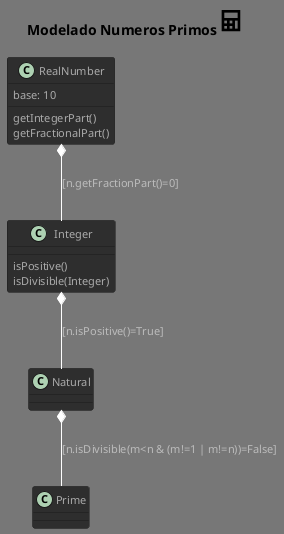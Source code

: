 @startuml PrimeNumber

!theme reddress-darkred
title Modelado Numeros Primos <size:32><&calculator></size>

class Prime{
 
}

class Natural {

}


class Integer {
    isPositive()
    isDivisible(Integer)
}

class RealNumber {
    base: 10
    getIntegerPart()
    getFractionalPart()
}

RealNumber *-- Integer : [n.getFractionPart()=0]
Integer *-- Natural : [n.isPositive()=True]
Natural *-- Prime : [n.isDivisible(m<n & (m!=1 | m!=n))=False]


'Padre <|-down- Hija : Herencia
'AbstractInterfaz <|.. Concreta : Implementacion ?
'Todo "1" *-up- "many" Parte: Composition
' o-- Agregacion
' ..> Uso
'-			private
'#			protected
'~			package private
'+			public

' help theme

@end
